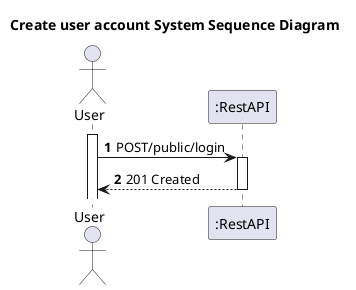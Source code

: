 @startuml
'https://plantuml.com/sequence-diagram

title Create user account System Sequence Diagram

autoactivate on
autonumber

actor "User" as User
participant ":RestAPI" as System

activate User

User -> System: POST/public/login
System --> User: 201 Created
@enduml
